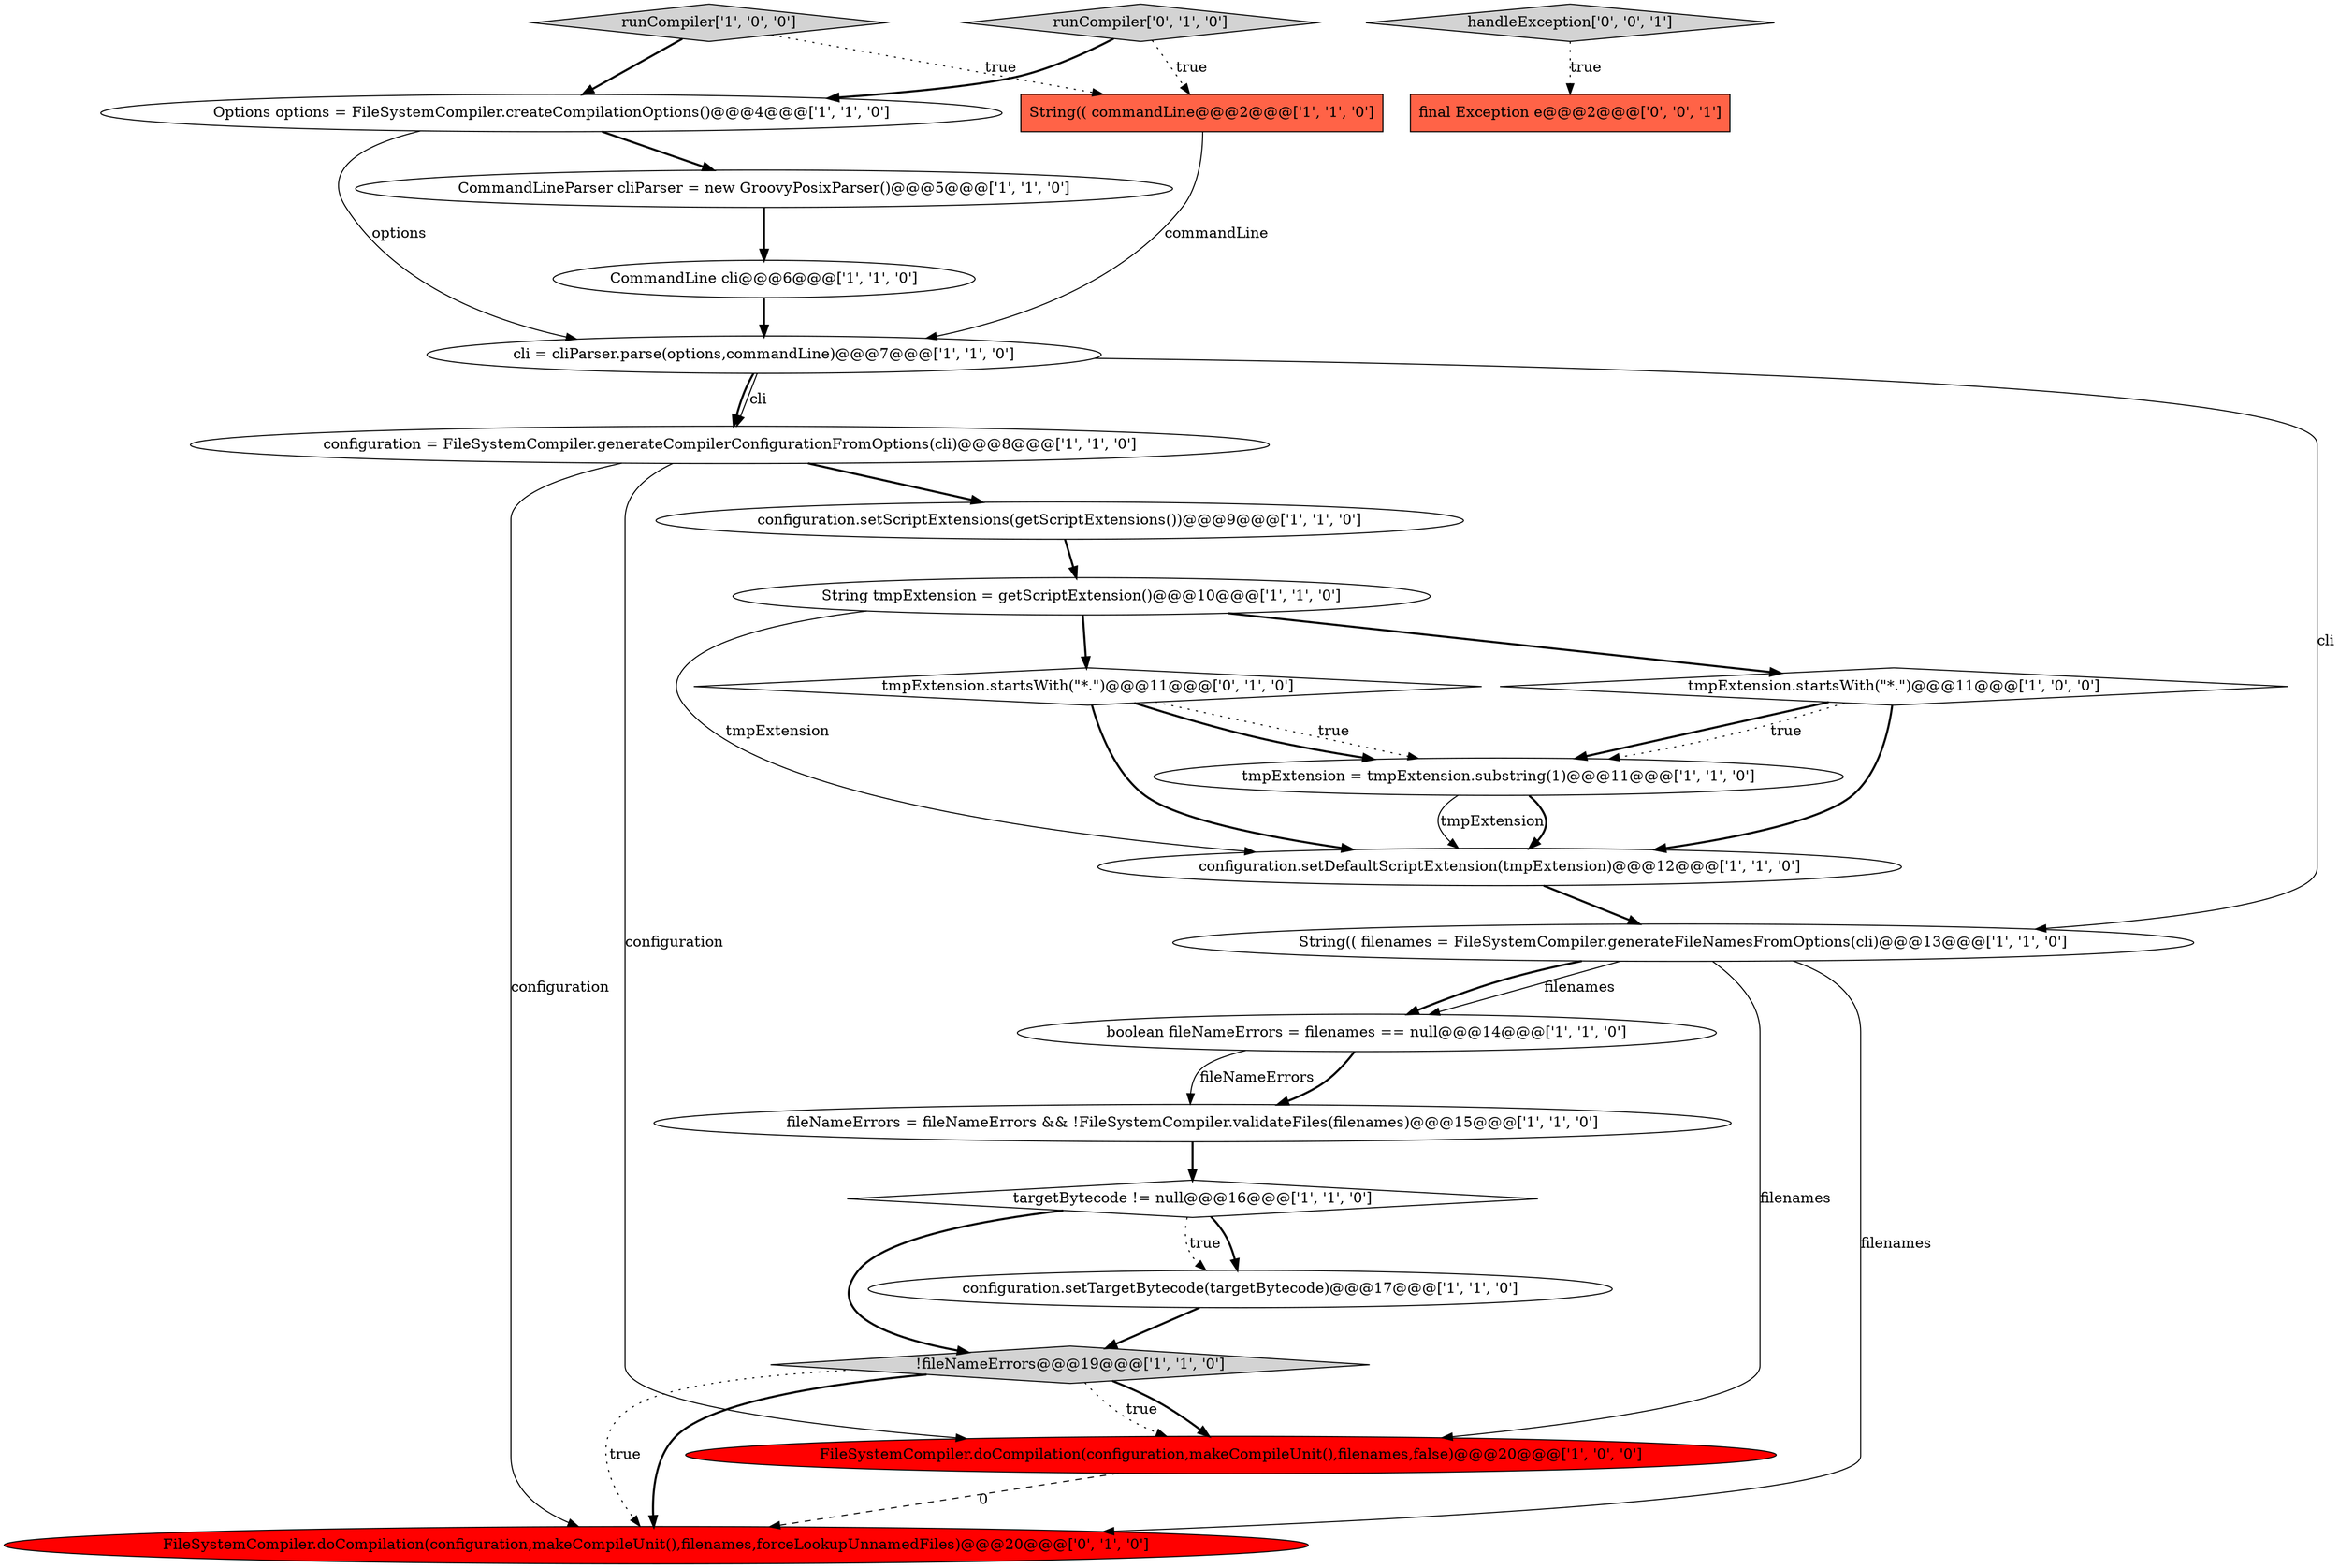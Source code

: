 digraph {
18 [style = filled, label = "cli = cliParser.parse(options,commandLine)@@@7@@@['1', '1', '0']", fillcolor = white, shape = ellipse image = "AAA0AAABBB1BBB"];
17 [style = filled, label = "Options options = FileSystemCompiler.createCompilationOptions()@@@4@@@['1', '1', '0']", fillcolor = white, shape = ellipse image = "AAA0AAABBB1BBB"];
21 [style = filled, label = "tmpExtension.startsWith(\"*.\")@@@11@@@['0', '1', '0']", fillcolor = white, shape = diamond image = "AAA0AAABBB2BBB"];
5 [style = filled, label = "boolean fileNameErrors = filenames == null@@@14@@@['1', '1', '0']", fillcolor = white, shape = ellipse image = "AAA0AAABBB1BBB"];
15 [style = filled, label = "!fileNameErrors@@@19@@@['1', '1', '0']", fillcolor = lightgray, shape = diamond image = "AAA0AAABBB1BBB"];
11 [style = filled, label = "configuration.setDefaultScriptExtension(tmpExtension)@@@12@@@['1', '1', '0']", fillcolor = white, shape = ellipse image = "AAA0AAABBB1BBB"];
9 [style = filled, label = "configuration.setTargetBytecode(targetBytecode)@@@17@@@['1', '1', '0']", fillcolor = white, shape = ellipse image = "AAA0AAABBB1BBB"];
6 [style = filled, label = "CommandLineParser cliParser = new GroovyPosixParser()@@@5@@@['1', '1', '0']", fillcolor = white, shape = ellipse image = "AAA0AAABBB1BBB"];
4 [style = filled, label = "targetBytecode != null@@@16@@@['1', '1', '0']", fillcolor = white, shape = diamond image = "AAA0AAABBB1BBB"];
16 [style = filled, label = "String(( commandLine@@@2@@@['1', '1', '0']", fillcolor = tomato, shape = box image = "AAA0AAABBB1BBB"];
23 [style = filled, label = "final Exception e@@@2@@@['0', '0', '1']", fillcolor = tomato, shape = box image = "AAA0AAABBB3BBB"];
14 [style = filled, label = "fileNameErrors = fileNameErrors && !FileSystemCompiler.validateFiles(filenames)@@@15@@@['1', '1', '0']", fillcolor = white, shape = ellipse image = "AAA0AAABBB1BBB"];
12 [style = filled, label = "tmpExtension.startsWith(\"*.\")@@@11@@@['1', '0', '0']", fillcolor = white, shape = diamond image = "AAA0AAABBB1BBB"];
0 [style = filled, label = "configuration = FileSystemCompiler.generateCompilerConfigurationFromOptions(cli)@@@8@@@['1', '1', '0']", fillcolor = white, shape = ellipse image = "AAA0AAABBB1BBB"];
8 [style = filled, label = "runCompiler['1', '0', '0']", fillcolor = lightgray, shape = diamond image = "AAA0AAABBB1BBB"];
20 [style = filled, label = "FileSystemCompiler.doCompilation(configuration,makeCompileUnit(),filenames,forceLookupUnnamedFiles)@@@20@@@['0', '1', '0']", fillcolor = red, shape = ellipse image = "AAA1AAABBB2BBB"];
2 [style = filled, label = "String tmpExtension = getScriptExtension()@@@10@@@['1', '1', '0']", fillcolor = white, shape = ellipse image = "AAA0AAABBB1BBB"];
1 [style = filled, label = "FileSystemCompiler.doCompilation(configuration,makeCompileUnit(),filenames,false)@@@20@@@['1', '0', '0']", fillcolor = red, shape = ellipse image = "AAA1AAABBB1BBB"];
19 [style = filled, label = "runCompiler['0', '1', '0']", fillcolor = lightgray, shape = diamond image = "AAA0AAABBB2BBB"];
3 [style = filled, label = "CommandLine cli@@@6@@@['1', '1', '0']", fillcolor = white, shape = ellipse image = "AAA0AAABBB1BBB"];
22 [style = filled, label = "handleException['0', '0', '1']", fillcolor = lightgray, shape = diamond image = "AAA0AAABBB3BBB"];
13 [style = filled, label = "tmpExtension = tmpExtension.substring(1)@@@11@@@['1', '1', '0']", fillcolor = white, shape = ellipse image = "AAA0AAABBB1BBB"];
7 [style = filled, label = "String(( filenames = FileSystemCompiler.generateFileNamesFromOptions(cli)@@@13@@@['1', '1', '0']", fillcolor = white, shape = ellipse image = "AAA0AAABBB1BBB"];
10 [style = filled, label = "configuration.setScriptExtensions(getScriptExtensions())@@@9@@@['1', '1', '0']", fillcolor = white, shape = ellipse image = "AAA0AAABBB1BBB"];
13->11 [style = solid, label="tmpExtension"];
4->9 [style = bold, label=""];
6->3 [style = bold, label=""];
7->5 [style = solid, label="filenames"];
22->23 [style = dotted, label="true"];
17->6 [style = bold, label=""];
17->18 [style = solid, label="options"];
4->15 [style = bold, label=""];
12->11 [style = bold, label=""];
7->1 [style = solid, label="filenames"];
8->16 [style = dotted, label="true"];
15->20 [style = dotted, label="true"];
0->1 [style = solid, label="configuration"];
19->17 [style = bold, label=""];
5->14 [style = bold, label=""];
5->14 [style = solid, label="fileNameErrors"];
16->18 [style = solid, label="commandLine"];
13->11 [style = bold, label=""];
2->12 [style = bold, label=""];
3->18 [style = bold, label=""];
1->20 [style = dashed, label="0"];
8->17 [style = bold, label=""];
12->13 [style = bold, label=""];
0->10 [style = bold, label=""];
7->5 [style = bold, label=""];
2->11 [style = solid, label="tmpExtension"];
14->4 [style = bold, label=""];
12->13 [style = dotted, label="true"];
0->20 [style = solid, label="configuration"];
21->11 [style = bold, label=""];
18->7 [style = solid, label="cli"];
2->21 [style = bold, label=""];
9->15 [style = bold, label=""];
15->20 [style = bold, label=""];
15->1 [style = dotted, label="true"];
19->16 [style = dotted, label="true"];
7->20 [style = solid, label="filenames"];
10->2 [style = bold, label=""];
21->13 [style = dotted, label="true"];
4->9 [style = dotted, label="true"];
18->0 [style = bold, label=""];
11->7 [style = bold, label=""];
21->13 [style = bold, label=""];
18->0 [style = solid, label="cli"];
15->1 [style = bold, label=""];
}

